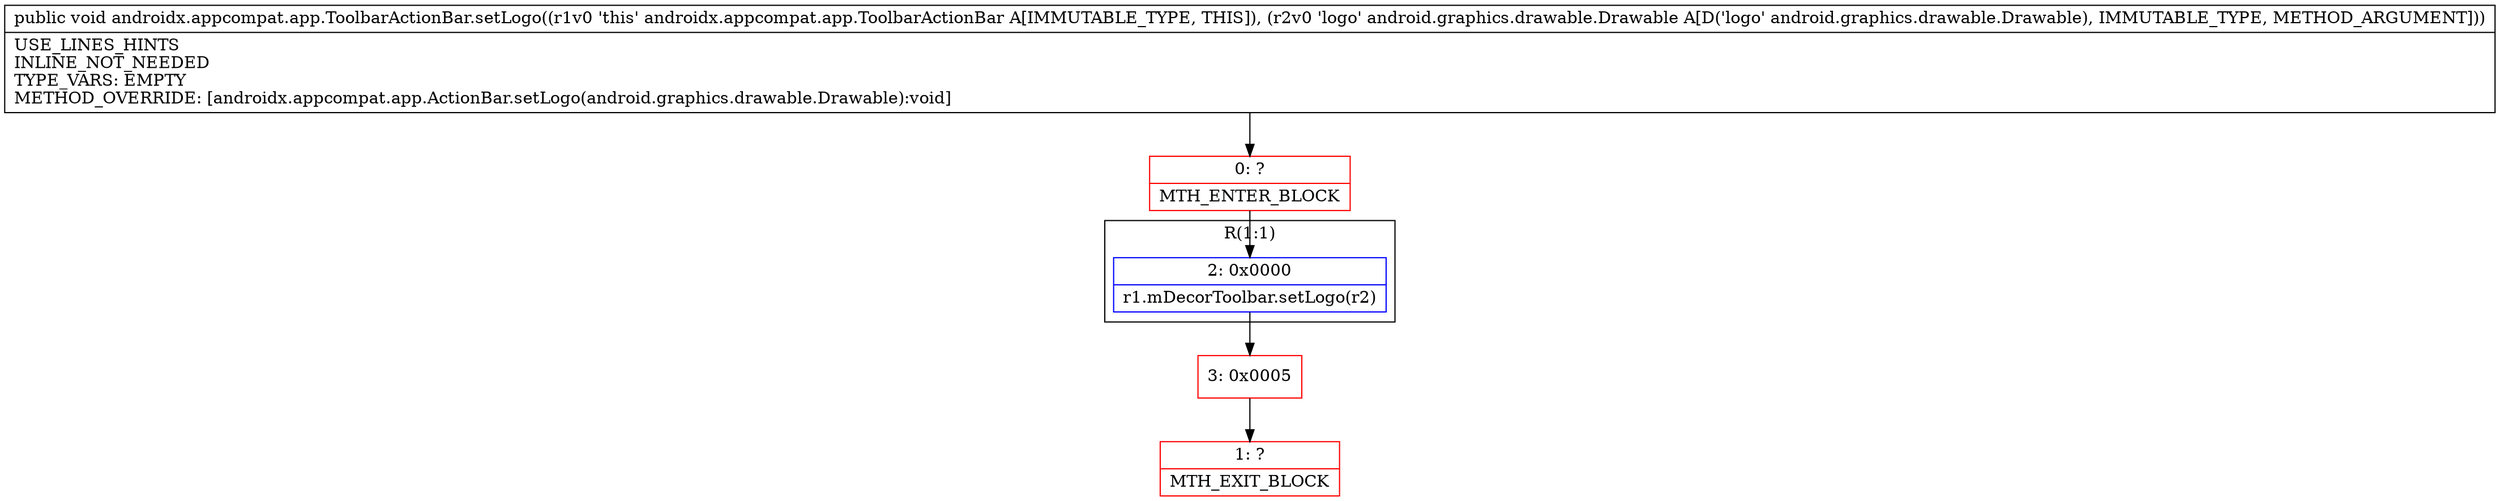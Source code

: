 digraph "CFG forandroidx.appcompat.app.ToolbarActionBar.setLogo(Landroid\/graphics\/drawable\/Drawable;)V" {
subgraph cluster_Region_1788934236 {
label = "R(1:1)";
node [shape=record,color=blue];
Node_2 [shape=record,label="{2\:\ 0x0000|r1.mDecorToolbar.setLogo(r2)\l}"];
}
Node_0 [shape=record,color=red,label="{0\:\ ?|MTH_ENTER_BLOCK\l}"];
Node_3 [shape=record,color=red,label="{3\:\ 0x0005}"];
Node_1 [shape=record,color=red,label="{1\:\ ?|MTH_EXIT_BLOCK\l}"];
MethodNode[shape=record,label="{public void androidx.appcompat.app.ToolbarActionBar.setLogo((r1v0 'this' androidx.appcompat.app.ToolbarActionBar A[IMMUTABLE_TYPE, THIS]), (r2v0 'logo' android.graphics.drawable.Drawable A[D('logo' android.graphics.drawable.Drawable), IMMUTABLE_TYPE, METHOD_ARGUMENT]))  | USE_LINES_HINTS\lINLINE_NOT_NEEDED\lTYPE_VARS: EMPTY\lMETHOD_OVERRIDE: [androidx.appcompat.app.ActionBar.setLogo(android.graphics.drawable.Drawable):void]\l}"];
MethodNode -> Node_0;Node_2 -> Node_3;
Node_0 -> Node_2;
Node_3 -> Node_1;
}


